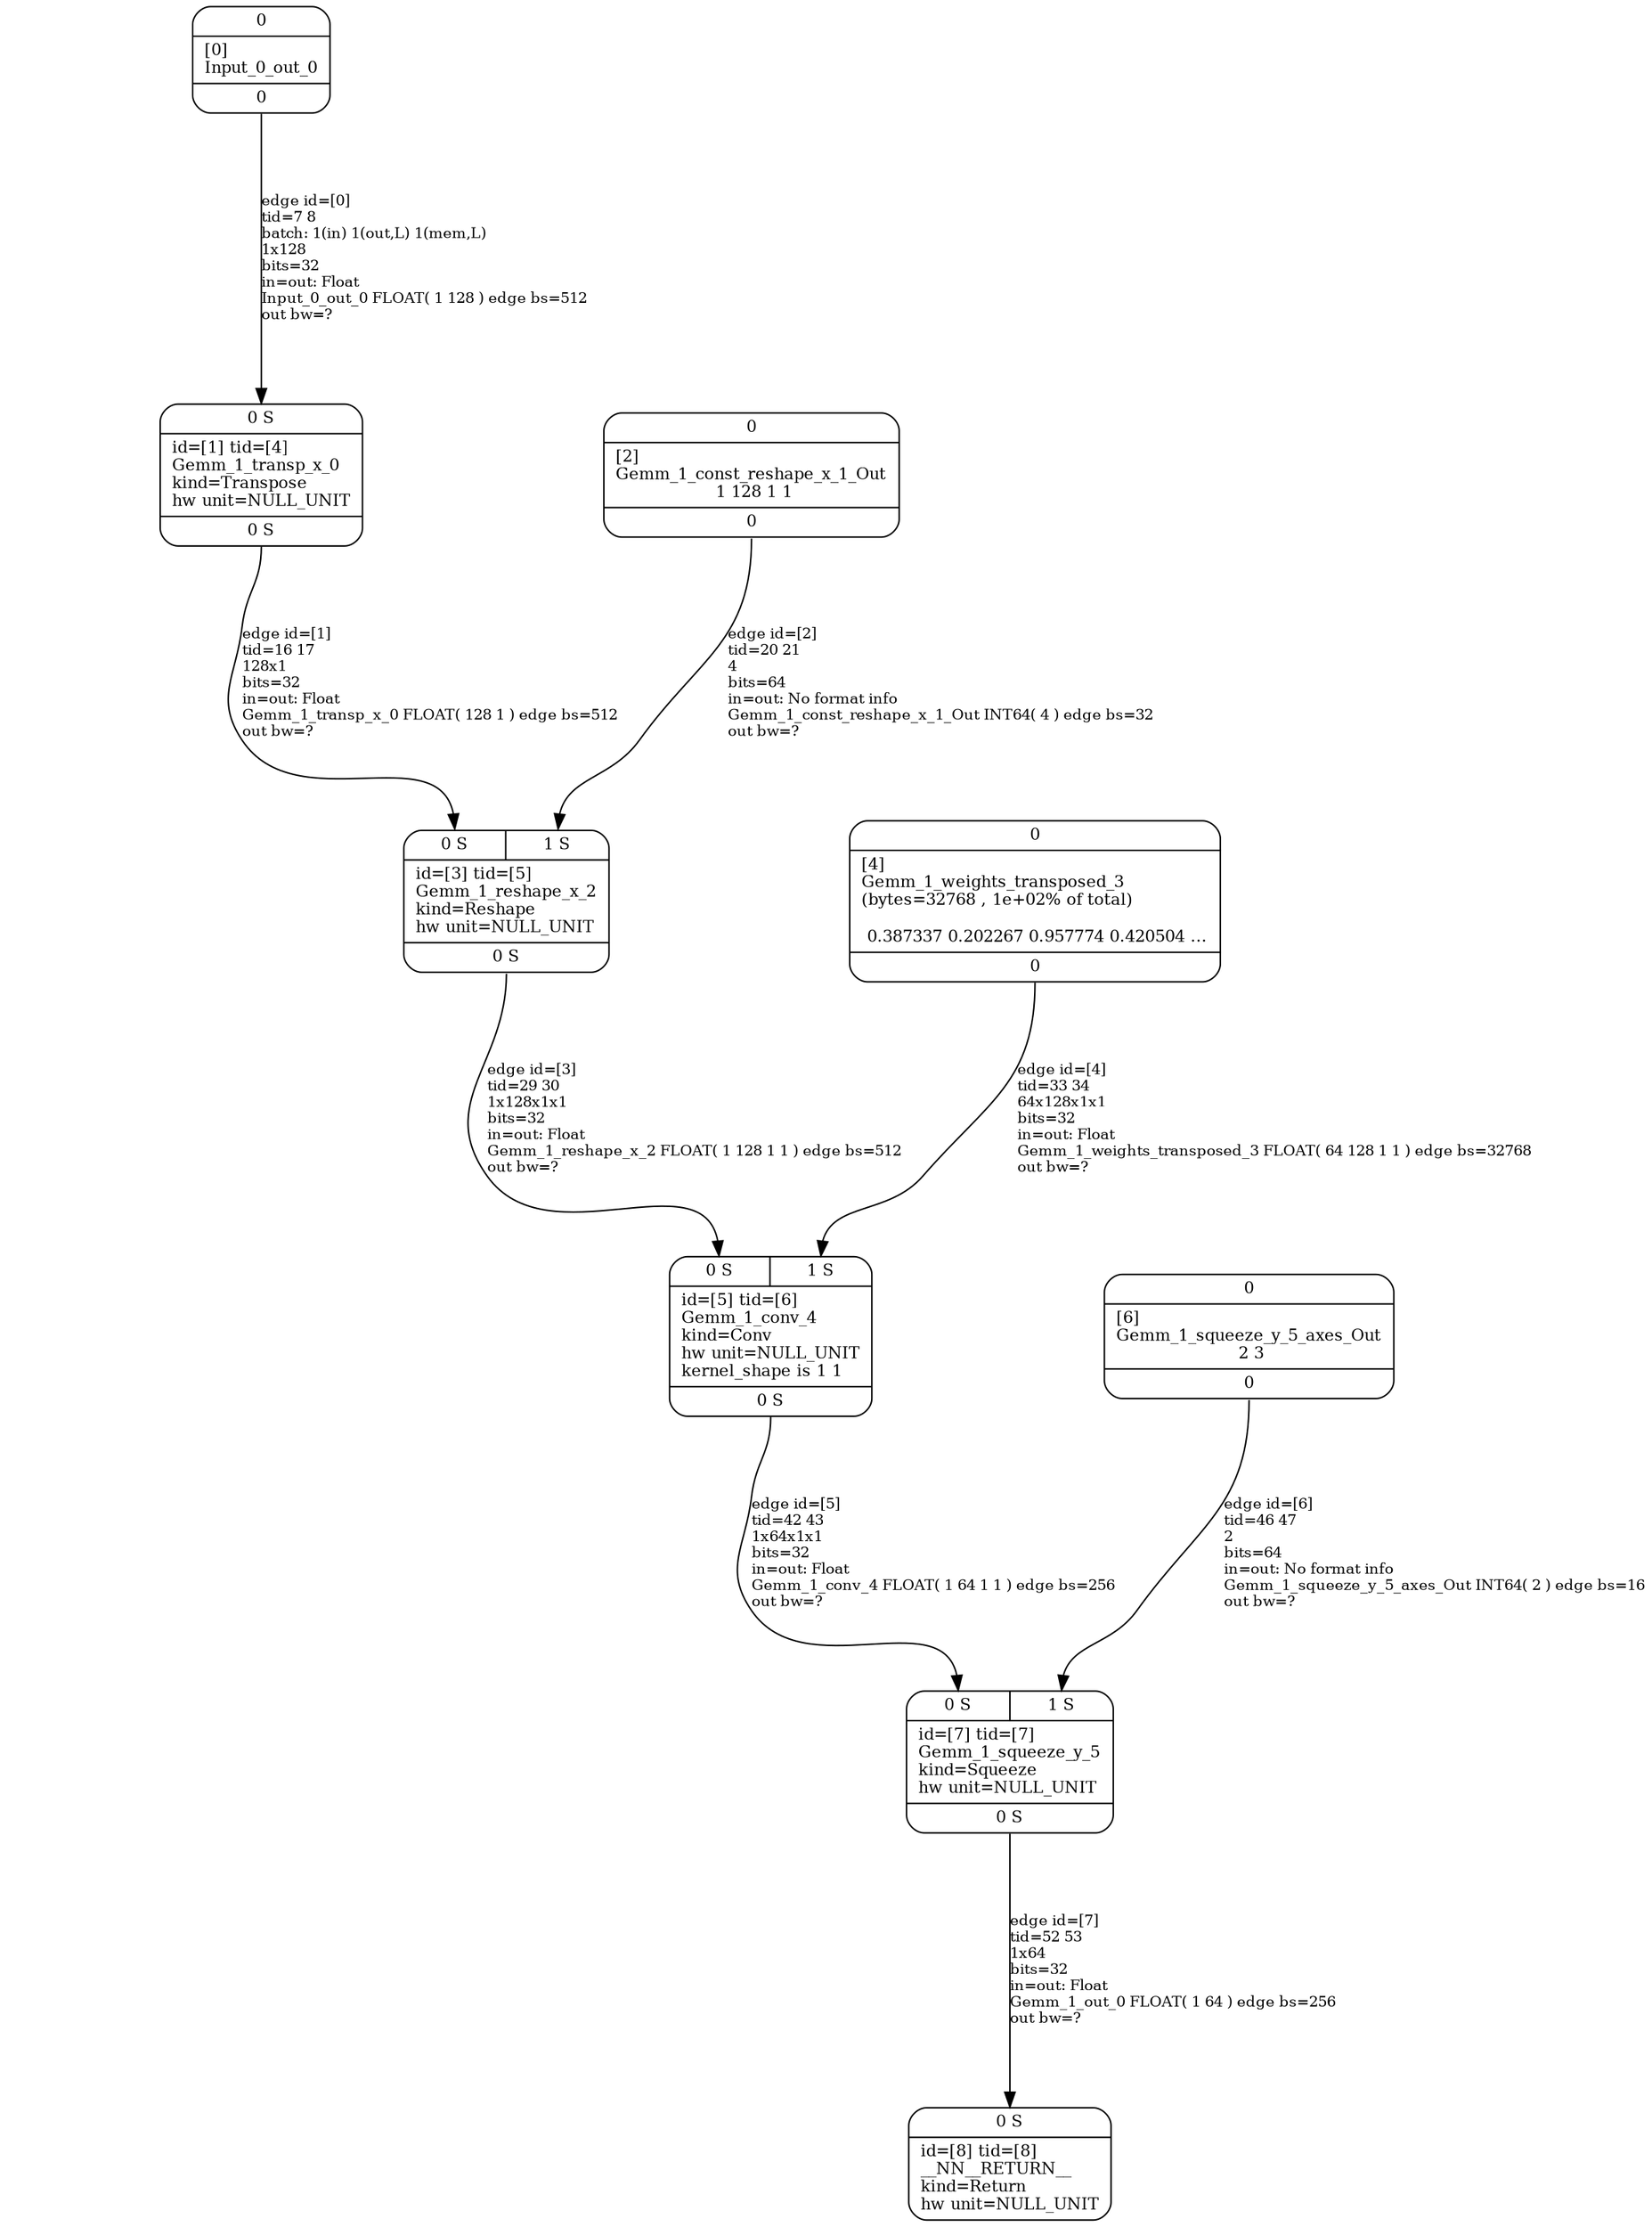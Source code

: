 digraph G {
graph [ fontsize=11 ];
node [ fontsize=11 ];
edge [ fontsize=10 ];
rankdir=BU
ranksep=1.5
nodesep=1
splines=spline
compound=true
Graphinfo [ label="" shape=plaintext, style=rounded, color=black, fontname="Arial-Bold" ];
Gemm_1_const_reshape_x_1_Out [ label="{ { <i0> 0} |  [2]\lGemm_1_const_reshape_x_1_Out\l 1 128 1 1 | { <o0> 0} }", shape=record, color=black, style=rounded  ] ;
Gemm_1_weights_transposed_3 [ label="{ { <i0> 0} |  [4]\lGemm_1_weights_transposed_3\l(bytes=32768 , 1e+02% of total)\l\l 0.387337 0.202267 0.957774 0.420504 ... | { <o0> 0} }", shape=record, color=black, style=rounded  ] ;
Input_0_out_0 [ label="{ { <i0> 0} |  [0]\lInput_0_out_0 | { <o0> 0} }", shape=record, color=black, style=rounded  ] ;
Gemm_1_squeeze_y_5_axes_Out [ label="{ { <i0> 0} |  [6]\lGemm_1_squeeze_y_5_axes_Out\l 2 3 | { <o0> 0} }", shape=record, color=black, style=rounded  ] ;
Gemm_1_transp_x_0 [ label="{ { < i0>  0 S } | id=[1] tid=[4]\lGemm_1_transp_x_0\lkind=Transpose\lhw unit=NULL_UNIT\l | { < o0>  0 S } }", shape=record, color=black, style=rounded  ] ;
Gemm_1_reshape_x_2 [ label="{ { < i0>  0 S  | < i1>  1 S } | id=[3] tid=[5]\lGemm_1_reshape_x_2\lkind=Reshape\lhw unit=NULL_UNIT\l | { < o0>  0 S } }", shape=record, color=black, style=rounded  ] ;
Gemm_1_conv_4 [ label="{ { < i0>  0 S  | < i1>  1 S } | id=[5] tid=[6]\lGemm_1_conv_4\lkind=Conv\lhw unit=NULL_UNIT\lkernel_shape is 1 1\l | { < o0>  0 S } }", shape=record, color=black, style=rounded  ] ;
Gemm_1_squeeze_y_5 [ label="{ { < i0>  0 S  | < i1>  1 S } | id=[7] tid=[7]\lGemm_1_squeeze_y_5\lkind=Squeeze\lhw unit=NULL_UNIT\l | { < o0>  0 S } }", shape=record, color=black, style=rounded  ] ;
__NN__RETURN__ [ label="{ { < i0>  0 S } | id=[8] tid=[8]\l__NN__RETURN__\lkind=Return\lhw unit=NULL_UNIT\l}", shape=record, color=black, style=rounded  ] ;
Input_0_out_0:o0:s->Gemm_1_transp_x_0:i0:n [ label="edge id=[0]\ltid=7 8\lbatch: 1(in) 1(out,L) 1(mem,L) \l1x128\lbits=32\lin=out: Float\lInput_0_out_0 FLOAT( 1 128 ) edge bs=512\lout bw=?\l" ]; 
Gemm_1_transp_x_0:o0:s->Gemm_1_reshape_x_2:i0:n [ label="edge id=[1]\ltid=16 17\l128x1\lbits=32\lin=out: Float\lGemm_1_transp_x_0 FLOAT( 128 1 ) edge bs=512\lout bw=?\l" ]; 
Gemm_1_const_reshape_x_1_Out:o0:s->Gemm_1_reshape_x_2:i1:n [ label="edge id=[2]\ltid=20 21\l4\lbits=64\lin=out: No format info\lGemm_1_const_reshape_x_1_Out INT64( 4 ) edge bs=32\lout bw=?\l" ]; 
Gemm_1_reshape_x_2:o0:s->Gemm_1_conv_4:i0:n [ label="edge id=[3]\ltid=29 30\l1x128x1x1\lbits=32\lin=out: Float\lGemm_1_reshape_x_2 FLOAT( 1 128 1 1 ) edge bs=512\lout bw=?\l" ]; 
Gemm_1_weights_transposed_3:o0:s->Gemm_1_conv_4:i1:n [ label="edge id=[4]\ltid=33 34\l64x128x1x1\lbits=32\lin=out: Float\lGemm_1_weights_transposed_3 FLOAT( 64 128 1 1 ) edge bs=32768\lout bw=?\l" ]; 
Gemm_1_conv_4:o0:s->Gemm_1_squeeze_y_5:i0:n [ label="edge id=[5]\ltid=42 43\l1x64x1x1\lbits=32\lin=out: Float\lGemm_1_conv_4 FLOAT( 1 64 1 1 ) edge bs=256\lout bw=?\l" ]; 
Gemm_1_squeeze_y_5_axes_Out:o0:s->Gemm_1_squeeze_y_5:i1:n [ label="edge id=[6]\ltid=46 47\l2\lbits=64\lin=out: No format info\lGemm_1_squeeze_y_5_axes_Out INT64( 2 ) edge bs=16\lout bw=?\l" ]; 
Gemm_1_squeeze_y_5:o0:s->__NN__RETURN__:i0:n [ label="edge id=[7]\ltid=52 53\l1x64\lbits=32\lin=out: Float\lGemm_1_out_0 FLOAT( 1 64 ) edge bs=256\lout bw=?\l" ]; 
}
